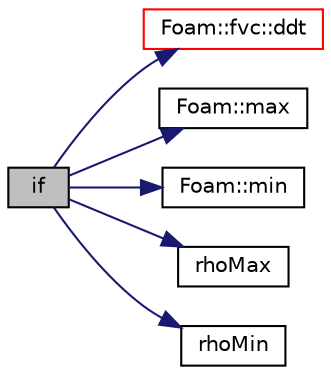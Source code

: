 digraph "if"
{
  bgcolor="transparent";
  edge [fontname="Helvetica",fontsize="10",labelfontname="Helvetica",labelfontsize="10"];
  node [fontname="Helvetica",fontsize="10",shape=record];
  rankdir="LR";
  Node637 [label="if",height=0.2,width=0.4,color="black", fillcolor="grey75", style="filled", fontcolor="black"];
  Node637 -> Node638 [color="midnightblue",fontsize="10",style="solid",fontname="Helvetica"];
  Node638 [label="Foam::fvc::ddt",height=0.2,width=0.4,color="red",URL="$a21861.html#a5dc871206ab86042756c8ccfdc5797ad"];
  Node637 -> Node845 [color="midnightblue",fontsize="10",style="solid",fontname="Helvetica"];
  Node845 [label="Foam::max",height=0.2,width=0.4,color="black",URL="$a21851.html#ac993e906cf2774ae77e666bc24e81733"];
  Node637 -> Node846 [color="midnightblue",fontsize="10",style="solid",fontname="Helvetica"];
  Node846 [label="Foam::min",height=0.2,width=0.4,color="black",URL="$a21851.html#a253e112ad2d56d96230ff39ea7f442dc"];
  Node637 -> Node935 [color="midnightblue",fontsize="10",style="solid",fontname="Helvetica"];
  Node935 [label="rhoMax",height=0.2,width=0.4,color="black",URL="$a39719.html#ad36720153886fe2fa0cfac2fd8320865"];
  Node637 -> Node936 [color="midnightblue",fontsize="10",style="solid",fontname="Helvetica"];
  Node936 [label="rhoMin",height=0.2,width=0.4,color="black",URL="$a39719.html#af68343b4498a3351054647ab1f2650a4"];
}
